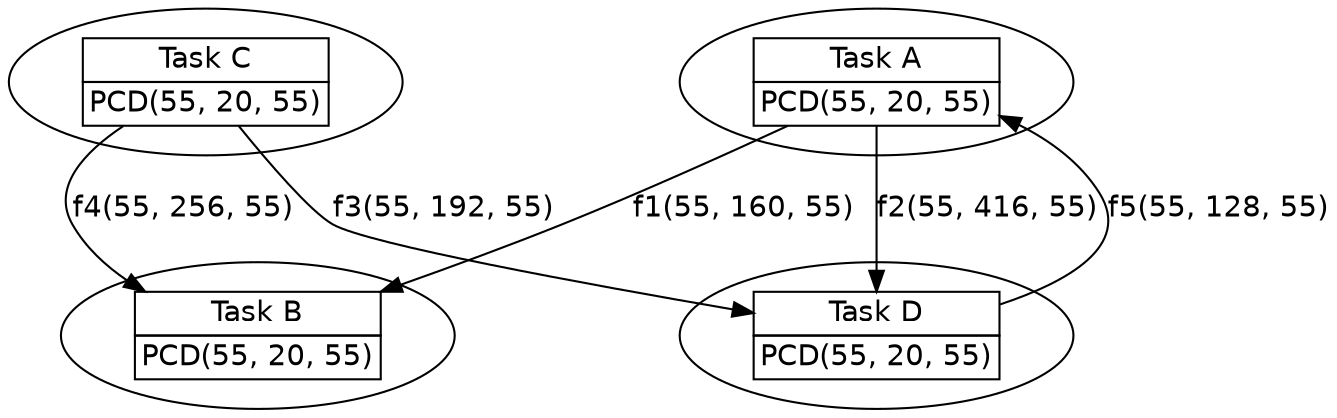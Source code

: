 digraph D {
	graph [fontname = "helvetica"];
	node [fontname = "helvetica"];
	edge [fontname = "helvetica"];

	0 [ label=<
	<table port="A" border="0" cellborder="1" cellspacing="0">
		<tr><td>Task A</td></tr>
		<tr><td>PCD(55, 20, 55)</td></tr>
    </table>
	>, fillcolor = "red"];
 
	1 [ label=<
	<table port="B" border="0" cellborder="1" cellspacing="0">
		<tr><td>Task B</td></tr>
		<tr><td>PCD(55, 20, 55)</td></tr>
    </table>
	>];

	2 [ label=<
	<table port="C" border="0" cellborder="1" cellspacing="0">
		<tr><td>Task C</td></tr>
		<tr><td>PCD(55, 20, 55)</td></tr>
    </table>
	>];
 
	3 [ label=<
	<table port="D" border="0" cellborder="1" cellspacing="0">
		<tr><td>Task D</td></tr>
		<tr><td>PCD(55, 20, 55)</td></tr>
    </table>
	>];

	0:A -> 1:B [ label = "f1(55, 160, 55)"];
	0:A -> 3:D [ label = "f2(55, 416, 55)"];
	2:C -> 3:D [ label = "f3(55, 192, 55)"];
	2:C -> 1:B [ label = "f4(55, 256, 55)"];
	3:D -> 0:A [ label = "f5(55, 128, 55)"];
}